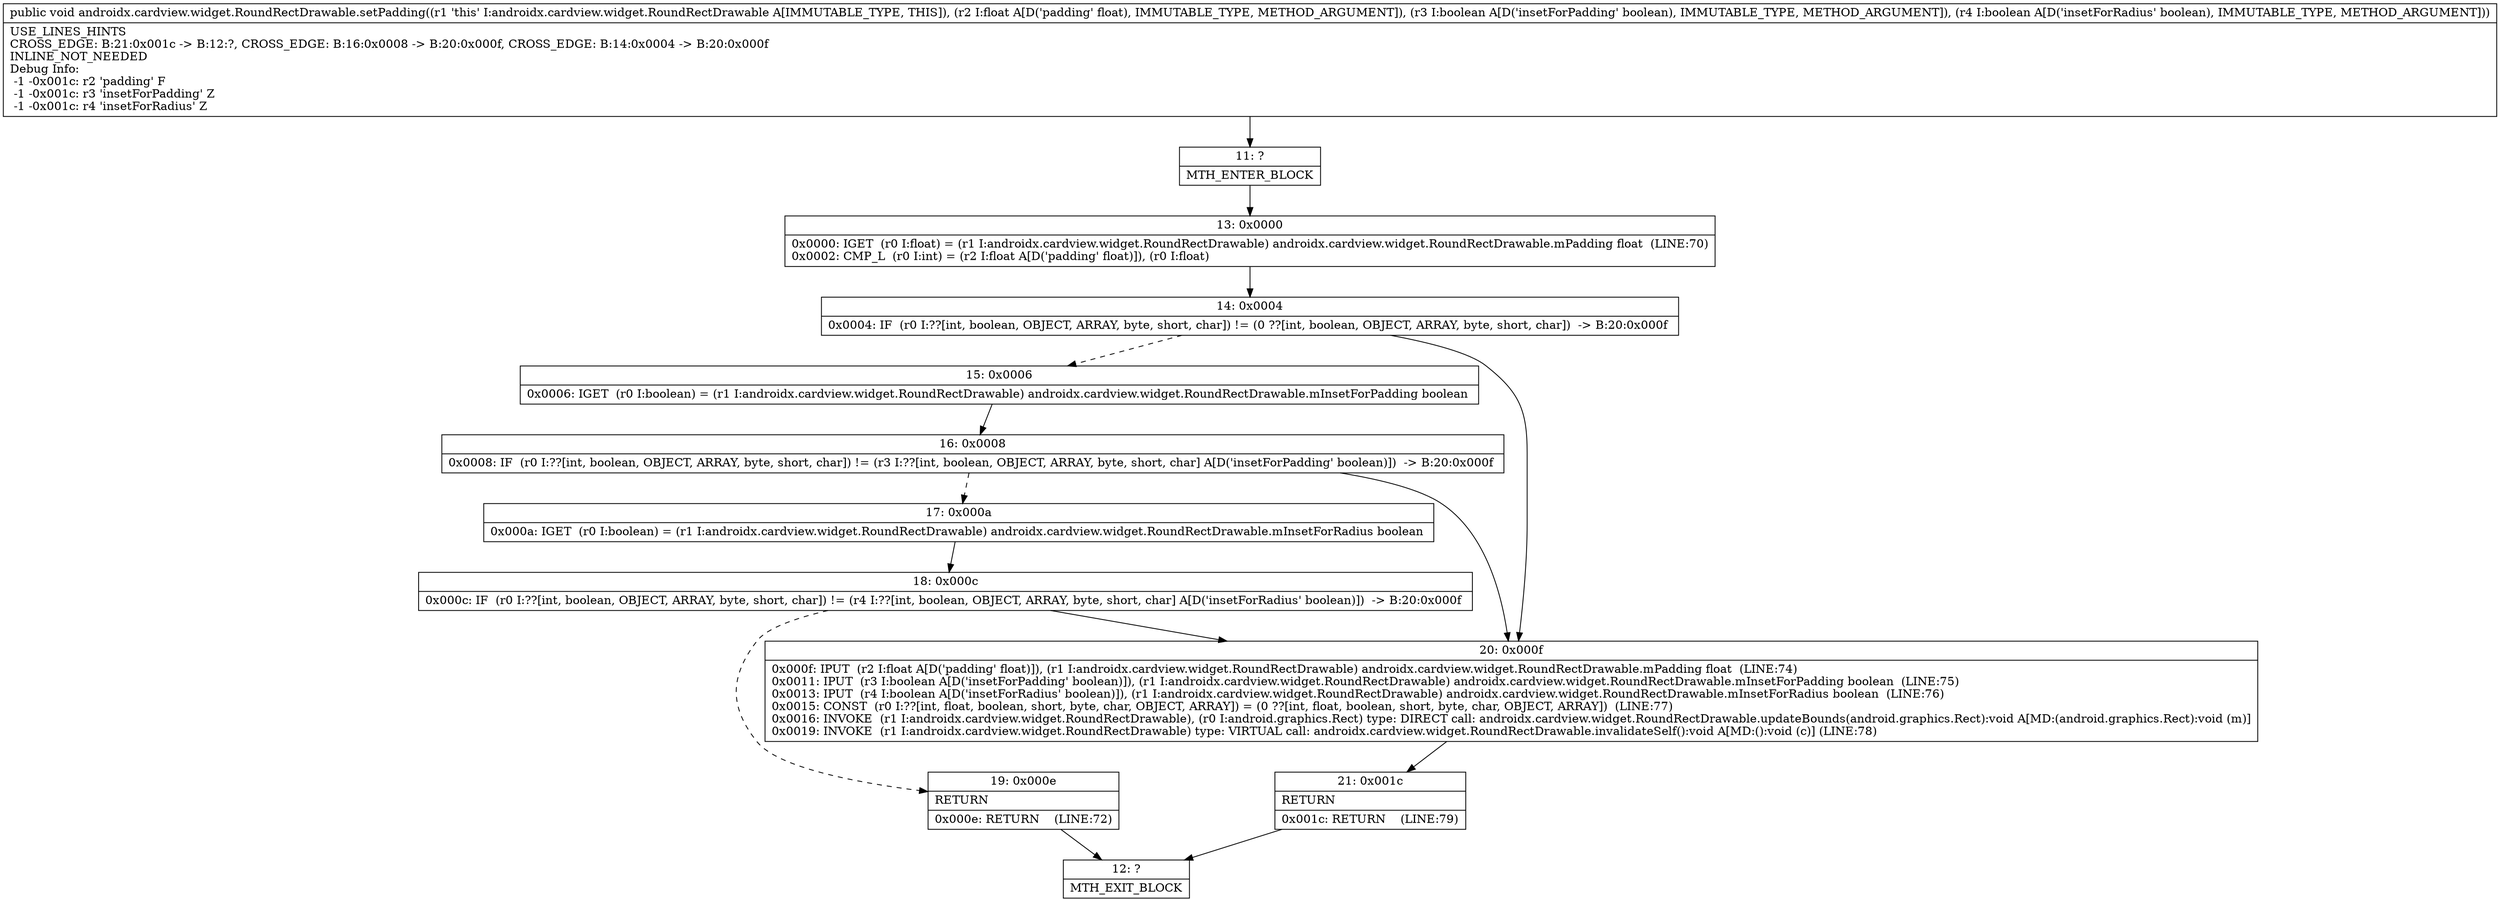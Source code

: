 digraph "CFG forandroidx.cardview.widget.RoundRectDrawable.setPadding(FZZ)V" {
Node_11 [shape=record,label="{11\:\ ?|MTH_ENTER_BLOCK\l}"];
Node_13 [shape=record,label="{13\:\ 0x0000|0x0000: IGET  (r0 I:float) = (r1 I:androidx.cardview.widget.RoundRectDrawable) androidx.cardview.widget.RoundRectDrawable.mPadding float  (LINE:70)\l0x0002: CMP_L  (r0 I:int) = (r2 I:float A[D('padding' float)]), (r0 I:float) \l}"];
Node_14 [shape=record,label="{14\:\ 0x0004|0x0004: IF  (r0 I:??[int, boolean, OBJECT, ARRAY, byte, short, char]) != (0 ??[int, boolean, OBJECT, ARRAY, byte, short, char])  \-\> B:20:0x000f \l}"];
Node_15 [shape=record,label="{15\:\ 0x0006|0x0006: IGET  (r0 I:boolean) = (r1 I:androidx.cardview.widget.RoundRectDrawable) androidx.cardview.widget.RoundRectDrawable.mInsetForPadding boolean \l}"];
Node_16 [shape=record,label="{16\:\ 0x0008|0x0008: IF  (r0 I:??[int, boolean, OBJECT, ARRAY, byte, short, char]) != (r3 I:??[int, boolean, OBJECT, ARRAY, byte, short, char] A[D('insetForPadding' boolean)])  \-\> B:20:0x000f \l}"];
Node_17 [shape=record,label="{17\:\ 0x000a|0x000a: IGET  (r0 I:boolean) = (r1 I:androidx.cardview.widget.RoundRectDrawable) androidx.cardview.widget.RoundRectDrawable.mInsetForRadius boolean \l}"];
Node_18 [shape=record,label="{18\:\ 0x000c|0x000c: IF  (r0 I:??[int, boolean, OBJECT, ARRAY, byte, short, char]) != (r4 I:??[int, boolean, OBJECT, ARRAY, byte, short, char] A[D('insetForRadius' boolean)])  \-\> B:20:0x000f \l}"];
Node_19 [shape=record,label="{19\:\ 0x000e|RETURN\l|0x000e: RETURN    (LINE:72)\l}"];
Node_12 [shape=record,label="{12\:\ ?|MTH_EXIT_BLOCK\l}"];
Node_20 [shape=record,label="{20\:\ 0x000f|0x000f: IPUT  (r2 I:float A[D('padding' float)]), (r1 I:androidx.cardview.widget.RoundRectDrawable) androidx.cardview.widget.RoundRectDrawable.mPadding float  (LINE:74)\l0x0011: IPUT  (r3 I:boolean A[D('insetForPadding' boolean)]), (r1 I:androidx.cardview.widget.RoundRectDrawable) androidx.cardview.widget.RoundRectDrawable.mInsetForPadding boolean  (LINE:75)\l0x0013: IPUT  (r4 I:boolean A[D('insetForRadius' boolean)]), (r1 I:androidx.cardview.widget.RoundRectDrawable) androidx.cardview.widget.RoundRectDrawable.mInsetForRadius boolean  (LINE:76)\l0x0015: CONST  (r0 I:??[int, float, boolean, short, byte, char, OBJECT, ARRAY]) = (0 ??[int, float, boolean, short, byte, char, OBJECT, ARRAY])  (LINE:77)\l0x0016: INVOKE  (r1 I:androidx.cardview.widget.RoundRectDrawable), (r0 I:android.graphics.Rect) type: DIRECT call: androidx.cardview.widget.RoundRectDrawable.updateBounds(android.graphics.Rect):void A[MD:(android.graphics.Rect):void (m)]\l0x0019: INVOKE  (r1 I:androidx.cardview.widget.RoundRectDrawable) type: VIRTUAL call: androidx.cardview.widget.RoundRectDrawable.invalidateSelf():void A[MD:():void (c)] (LINE:78)\l}"];
Node_21 [shape=record,label="{21\:\ 0x001c|RETURN\l|0x001c: RETURN    (LINE:79)\l}"];
MethodNode[shape=record,label="{public void androidx.cardview.widget.RoundRectDrawable.setPadding((r1 'this' I:androidx.cardview.widget.RoundRectDrawable A[IMMUTABLE_TYPE, THIS]), (r2 I:float A[D('padding' float), IMMUTABLE_TYPE, METHOD_ARGUMENT]), (r3 I:boolean A[D('insetForPadding' boolean), IMMUTABLE_TYPE, METHOD_ARGUMENT]), (r4 I:boolean A[D('insetForRadius' boolean), IMMUTABLE_TYPE, METHOD_ARGUMENT]))  | USE_LINES_HINTS\lCROSS_EDGE: B:21:0x001c \-\> B:12:?, CROSS_EDGE: B:16:0x0008 \-\> B:20:0x000f, CROSS_EDGE: B:14:0x0004 \-\> B:20:0x000f\lINLINE_NOT_NEEDED\lDebug Info:\l  \-1 \-0x001c: r2 'padding' F\l  \-1 \-0x001c: r3 'insetForPadding' Z\l  \-1 \-0x001c: r4 'insetForRadius' Z\l}"];
MethodNode -> Node_11;Node_11 -> Node_13;
Node_13 -> Node_14;
Node_14 -> Node_15[style=dashed];
Node_14 -> Node_20;
Node_15 -> Node_16;
Node_16 -> Node_17[style=dashed];
Node_16 -> Node_20;
Node_17 -> Node_18;
Node_18 -> Node_19[style=dashed];
Node_18 -> Node_20;
Node_19 -> Node_12;
Node_20 -> Node_21;
Node_21 -> Node_12;
}


